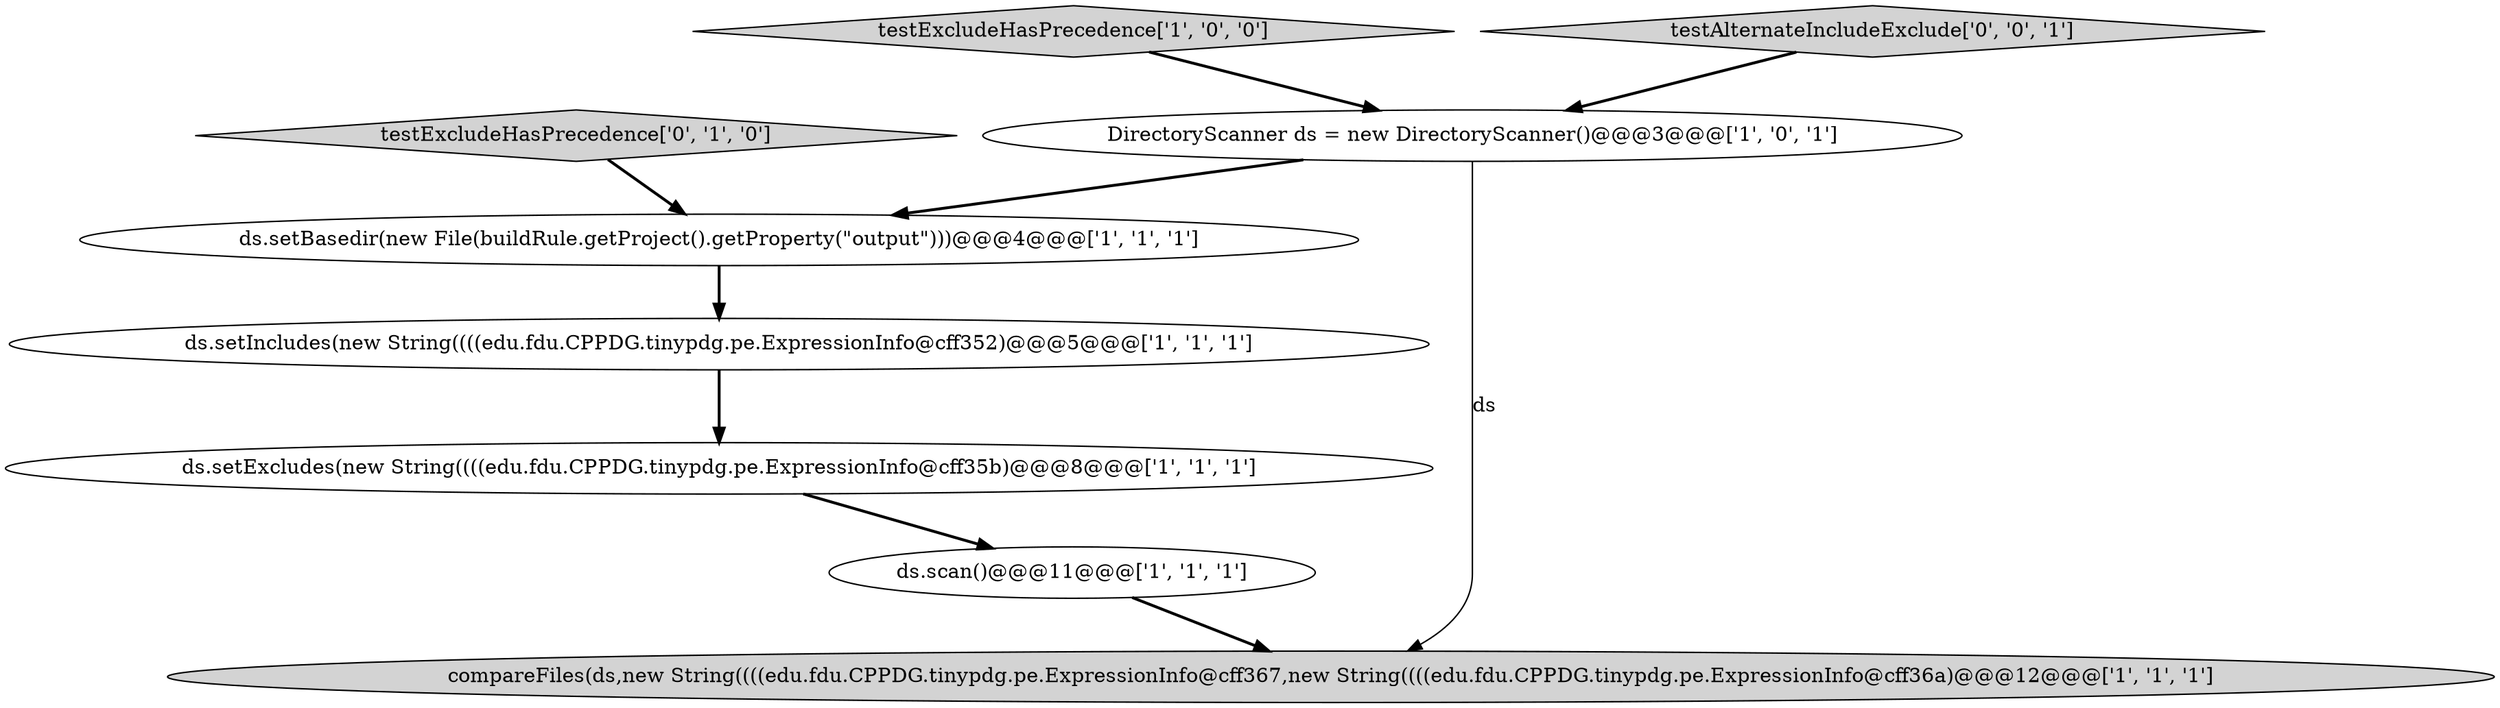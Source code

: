 digraph {
1 [style = filled, label = "ds.setIncludes(new String((((edu.fdu.CPPDG.tinypdg.pe.ExpressionInfo@cff352)@@@5@@@['1', '1', '1']", fillcolor = white, shape = ellipse image = "AAA0AAABBB1BBB"];
4 [style = filled, label = "ds.scan()@@@11@@@['1', '1', '1']", fillcolor = white, shape = ellipse image = "AAA0AAABBB1BBB"];
3 [style = filled, label = "ds.setBasedir(new File(buildRule.getProject().getProperty(\"output\")))@@@4@@@['1', '1', '1']", fillcolor = white, shape = ellipse image = "AAA0AAABBB1BBB"];
0 [style = filled, label = "testExcludeHasPrecedence['1', '0', '0']", fillcolor = lightgray, shape = diamond image = "AAA0AAABBB1BBB"];
2 [style = filled, label = "ds.setExcludes(new String((((edu.fdu.CPPDG.tinypdg.pe.ExpressionInfo@cff35b)@@@8@@@['1', '1', '1']", fillcolor = white, shape = ellipse image = "AAA0AAABBB1BBB"];
8 [style = filled, label = "testAlternateIncludeExclude['0', '0', '1']", fillcolor = lightgray, shape = diamond image = "AAA0AAABBB3BBB"];
7 [style = filled, label = "testExcludeHasPrecedence['0', '1', '0']", fillcolor = lightgray, shape = diamond image = "AAA0AAABBB2BBB"];
6 [style = filled, label = "DirectoryScanner ds = new DirectoryScanner()@@@3@@@['1', '0', '1']", fillcolor = white, shape = ellipse image = "AAA0AAABBB1BBB"];
5 [style = filled, label = "compareFiles(ds,new String((((edu.fdu.CPPDG.tinypdg.pe.ExpressionInfo@cff367,new String((((edu.fdu.CPPDG.tinypdg.pe.ExpressionInfo@cff36a)@@@12@@@['1', '1', '1']", fillcolor = lightgray, shape = ellipse image = "AAA0AAABBB1BBB"];
6->3 [style = bold, label=""];
1->2 [style = bold, label=""];
8->6 [style = bold, label=""];
3->1 [style = bold, label=""];
6->5 [style = solid, label="ds"];
2->4 [style = bold, label=""];
4->5 [style = bold, label=""];
0->6 [style = bold, label=""];
7->3 [style = bold, label=""];
}
